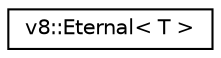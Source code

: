 digraph "Graphical Class Hierarchy"
{
  edge [fontname="Helvetica",fontsize="10",labelfontname="Helvetica",labelfontsize="10"];
  node [fontname="Helvetica",fontsize="10",shape=record];
  rankdir="LR";
  Node1 [label="v8::Eternal\< T \>",height=0.2,width=0.4,color="black", fillcolor="white", style="filled",URL="$classv8_1_1Eternal.html"];
}
